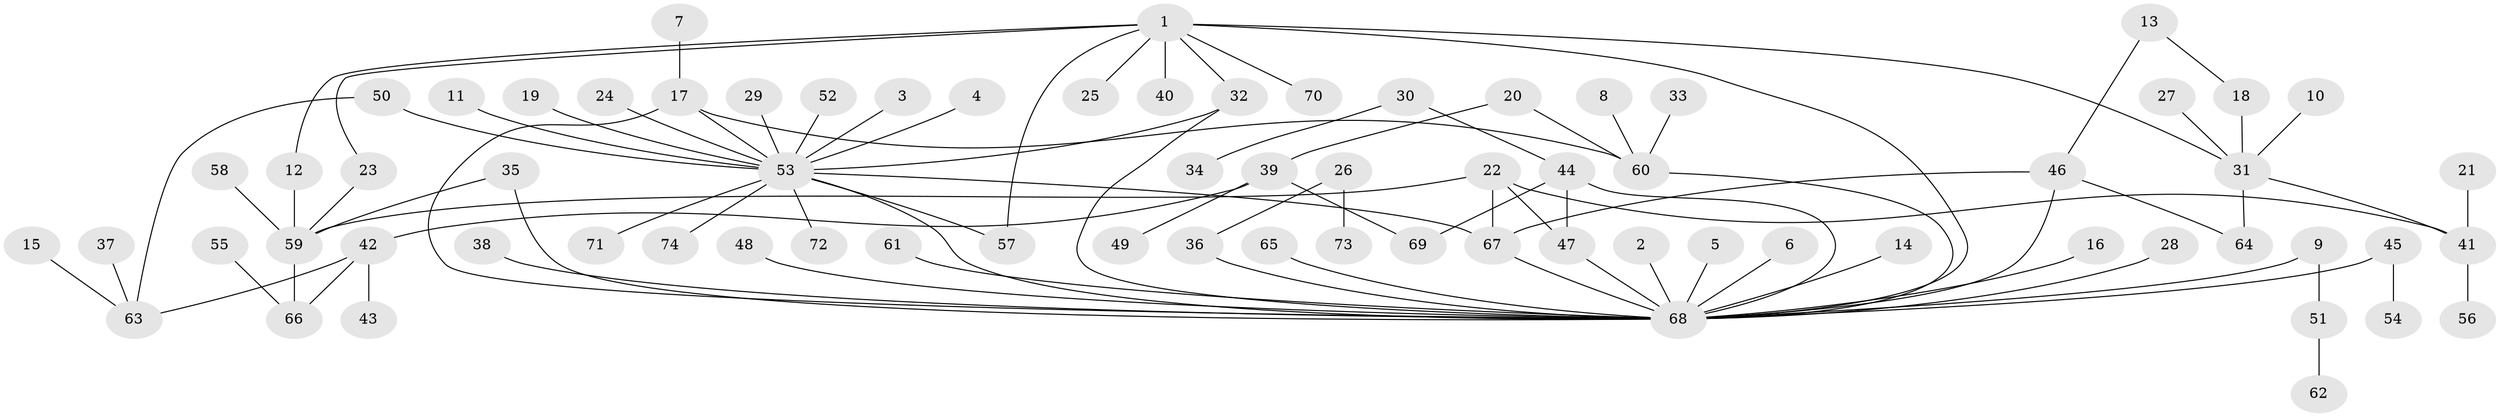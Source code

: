 // original degree distribution, {1: 0.5619047619047619, 10: 0.009523809523809525, 3: 0.09523809523809523, 26: 0.009523809523809525, 2: 0.19047619047619047, 7: 0.01904761904761905, 17: 0.009523809523809525, 5: 0.05714285714285714, 6: 0.009523809523809525, 4: 0.0380952380952381}
// Generated by graph-tools (version 1.1) at 2025/36/03/04/25 23:36:52]
// undirected, 74 vertices, 91 edges
graph export_dot {
  node [color=gray90,style=filled];
  1;
  2;
  3;
  4;
  5;
  6;
  7;
  8;
  9;
  10;
  11;
  12;
  13;
  14;
  15;
  16;
  17;
  18;
  19;
  20;
  21;
  22;
  23;
  24;
  25;
  26;
  27;
  28;
  29;
  30;
  31;
  32;
  33;
  34;
  35;
  36;
  37;
  38;
  39;
  40;
  41;
  42;
  43;
  44;
  45;
  46;
  47;
  48;
  49;
  50;
  51;
  52;
  53;
  54;
  55;
  56;
  57;
  58;
  59;
  60;
  61;
  62;
  63;
  64;
  65;
  66;
  67;
  68;
  69;
  70;
  71;
  72;
  73;
  74;
  1 -- 12 [weight=1.0];
  1 -- 23 [weight=1.0];
  1 -- 25 [weight=1.0];
  1 -- 31 [weight=1.0];
  1 -- 32 [weight=1.0];
  1 -- 40 [weight=1.0];
  1 -- 57 [weight=1.0];
  1 -- 68 [weight=1.0];
  1 -- 70 [weight=1.0];
  2 -- 68 [weight=1.0];
  3 -- 53 [weight=1.0];
  4 -- 53 [weight=1.0];
  5 -- 68 [weight=1.0];
  6 -- 68 [weight=1.0];
  7 -- 17 [weight=1.0];
  8 -- 60 [weight=1.0];
  9 -- 51 [weight=1.0];
  9 -- 68 [weight=1.0];
  10 -- 31 [weight=1.0];
  11 -- 53 [weight=1.0];
  12 -- 59 [weight=1.0];
  13 -- 18 [weight=1.0];
  13 -- 46 [weight=1.0];
  14 -- 68 [weight=1.0];
  15 -- 63 [weight=1.0];
  16 -- 68 [weight=1.0];
  17 -- 53 [weight=1.0];
  17 -- 60 [weight=1.0];
  17 -- 68 [weight=1.0];
  18 -- 31 [weight=1.0];
  19 -- 53 [weight=1.0];
  20 -- 39 [weight=1.0];
  20 -- 60 [weight=1.0];
  21 -- 41 [weight=1.0];
  22 -- 41 [weight=1.0];
  22 -- 47 [weight=1.0];
  22 -- 59 [weight=1.0];
  22 -- 67 [weight=1.0];
  23 -- 59 [weight=1.0];
  24 -- 53 [weight=1.0];
  26 -- 36 [weight=1.0];
  26 -- 73 [weight=1.0];
  27 -- 31 [weight=1.0];
  28 -- 68 [weight=1.0];
  29 -- 53 [weight=1.0];
  30 -- 34 [weight=1.0];
  30 -- 44 [weight=1.0];
  31 -- 41 [weight=1.0];
  31 -- 64 [weight=1.0];
  32 -- 53 [weight=1.0];
  32 -- 68 [weight=1.0];
  33 -- 60 [weight=1.0];
  35 -- 59 [weight=1.0];
  35 -- 68 [weight=1.0];
  36 -- 68 [weight=1.0];
  37 -- 63 [weight=1.0];
  38 -- 68 [weight=1.0];
  39 -- 42 [weight=1.0];
  39 -- 49 [weight=1.0];
  39 -- 69 [weight=1.0];
  41 -- 56 [weight=1.0];
  42 -- 43 [weight=1.0];
  42 -- 63 [weight=1.0];
  42 -- 66 [weight=1.0];
  44 -- 47 [weight=1.0];
  44 -- 68 [weight=1.0];
  44 -- 69 [weight=1.0];
  45 -- 54 [weight=1.0];
  45 -- 68 [weight=2.0];
  46 -- 64 [weight=1.0];
  46 -- 67 [weight=1.0];
  46 -- 68 [weight=1.0];
  47 -- 68 [weight=1.0];
  48 -- 68 [weight=1.0];
  50 -- 53 [weight=1.0];
  50 -- 63 [weight=1.0];
  51 -- 62 [weight=1.0];
  52 -- 53 [weight=1.0];
  53 -- 57 [weight=1.0];
  53 -- 67 [weight=1.0];
  53 -- 68 [weight=1.0];
  53 -- 71 [weight=1.0];
  53 -- 72 [weight=1.0];
  53 -- 74 [weight=1.0];
  55 -- 66 [weight=1.0];
  58 -- 59 [weight=1.0];
  59 -- 66 [weight=1.0];
  60 -- 68 [weight=1.0];
  61 -- 68 [weight=1.0];
  65 -- 68 [weight=1.0];
  67 -- 68 [weight=1.0];
}
